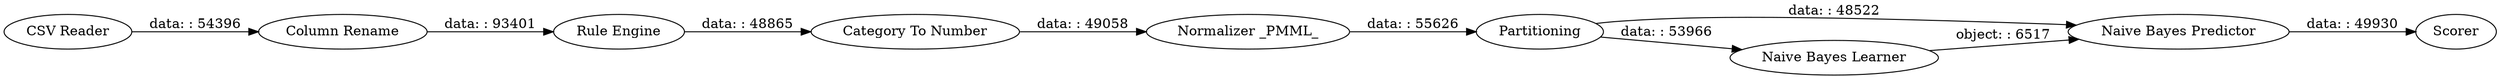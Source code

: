 digraph {
	"-6153841462331994702_1" [label="CSV Reader"]
	"-6153841462331994702_7" [label="Rule Engine"]
	"-6153841462331994702_3" [label="Category To Number"]
	"-6153841462331994702_2" [label="Column Rename"]
	"-6153841462331994702_9" [label="Naive Bayes Predictor"]
	"-6153841462331994702_8" [label="Naive Bayes Learner"]
	"-6153841462331994702_10" [label=Scorer]
	"-6153841462331994702_4" [label=Partitioning]
	"-6153841462331994702_6" [label="Normalizer _PMML_"]
	"-6153841462331994702_4" -> "-6153841462331994702_8" [label="data: : 53966"]
	"-6153841462331994702_1" -> "-6153841462331994702_2" [label="data: : 54396"]
	"-6153841462331994702_3" -> "-6153841462331994702_6" [label="data: : 49058"]
	"-6153841462331994702_2" -> "-6153841462331994702_7" [label="data: : 93401"]
	"-6153841462331994702_9" -> "-6153841462331994702_10" [label="data: : 49930"]
	"-6153841462331994702_6" -> "-6153841462331994702_4" [label="data: : 55626"]
	"-6153841462331994702_7" -> "-6153841462331994702_3" [label="data: : 48865"]
	"-6153841462331994702_8" -> "-6153841462331994702_9" [label="object: : 6517"]
	"-6153841462331994702_4" -> "-6153841462331994702_9" [label="data: : 48522"]
	rankdir=LR
}
